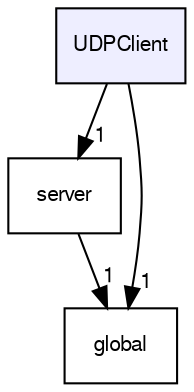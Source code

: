 digraph "UDPClient" {
  bgcolor=transparent;
  compound=true
  node [ fontsize="10", fontname="FreeSans"];
  edge [ labelfontsize="10", labelfontname="FreeSans"];
  dir_34c3bb03cf2898fab3b8e17a70a93fe9 [shape=box, label="UDPClient", style="filled", fillcolor="#eeeeff", pencolor="black", URL="dir_34c3bb03cf2898fab3b8e17a70a93fe9.html"];
  dir_41e1742e44e2de38b3bc91f993fed282 [shape=box label="server" URL="dir_41e1742e44e2de38b3bc91f993fed282.html"];
  dir_b8c754d6c2c0718e22b77230d07d6ce9 [shape=box label="global" URL="dir_b8c754d6c2c0718e22b77230d07d6ce9.html"];
  dir_41e1742e44e2de38b3bc91f993fed282->dir_b8c754d6c2c0718e22b77230d07d6ce9 [headlabel="1", labeldistance=1.5 headhref="dir_000002_000011.html"];
  dir_34c3bb03cf2898fab3b8e17a70a93fe9->dir_41e1742e44e2de38b3bc91f993fed282 [headlabel="1", labeldistance=1.5 headhref="dir_000005_000002.html"];
  dir_34c3bb03cf2898fab3b8e17a70a93fe9->dir_b8c754d6c2c0718e22b77230d07d6ce9 [headlabel="1", labeldistance=1.5 headhref="dir_000005_000011.html"];
}
